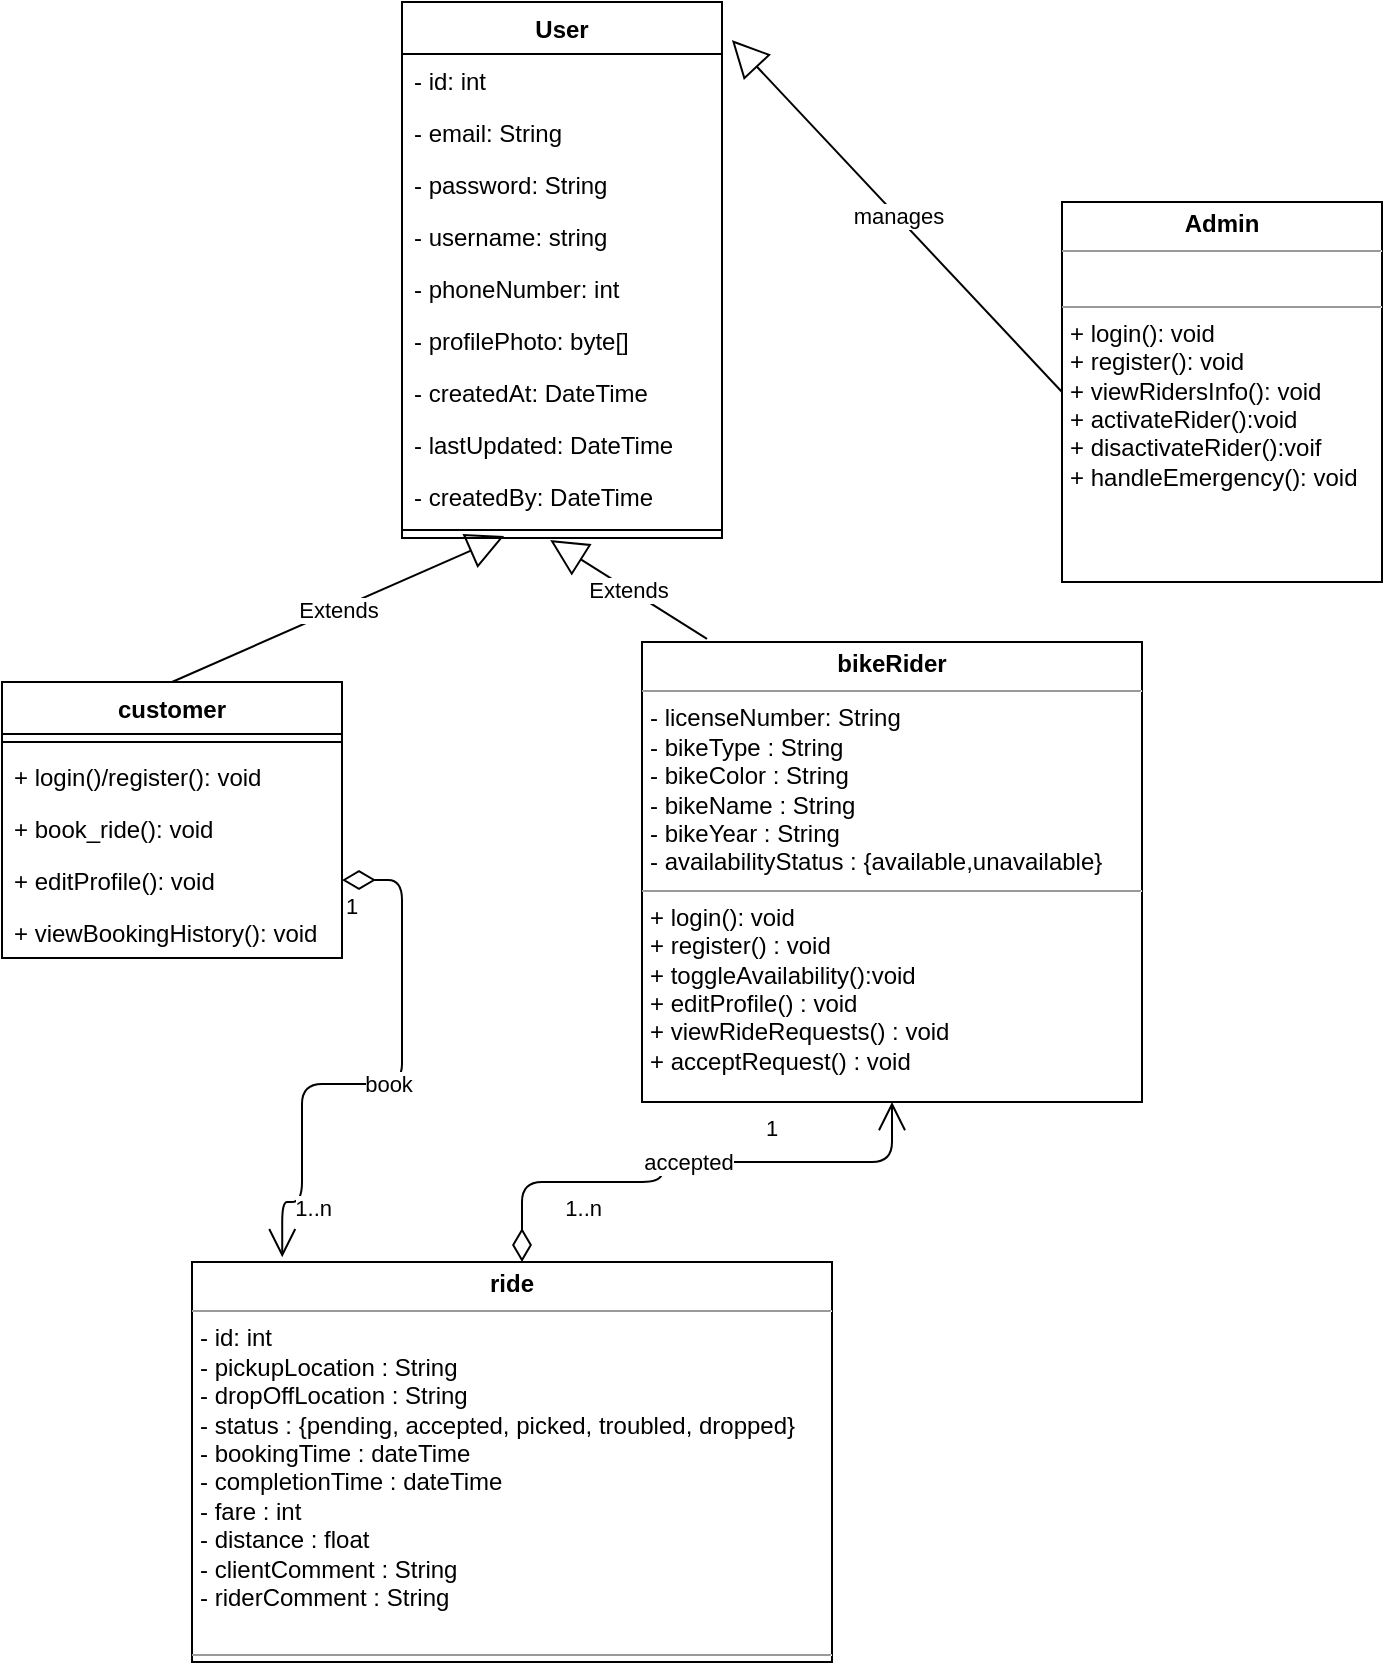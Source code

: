 <mxfile>
    <diagram id="V1gC5LxzogLf7IT3L62C" name="Page-1">
        <mxGraphModel dx="1097" dy="475" grid="1" gridSize="10" guides="1" tooltips="1" connect="1" arrows="1" fold="1" page="1" pageScale="1" pageWidth="850" pageHeight="1100" math="0" shadow="0">
            <root>
                <mxCell id="0"/>
                <mxCell id="1" parent="0"/>
                <mxCell id="6" value="User" style="swimlane;fontStyle=1;align=center;verticalAlign=top;childLayout=stackLayout;horizontal=1;startSize=26;horizontalStack=0;resizeParent=1;resizeParentMax=0;resizeLast=0;collapsible=1;marginBottom=0;" vertex="1" parent="1">
                    <mxGeometry x="210" y="40" width="160" height="268" as="geometry"/>
                </mxCell>
                <mxCell id="7" value="- id: int" style="text;strokeColor=none;fillColor=none;align=left;verticalAlign=top;spacingLeft=4;spacingRight=4;overflow=hidden;rotatable=0;points=[[0,0.5],[1,0.5]];portConstraint=eastwest;" vertex="1" parent="6">
                    <mxGeometry y="26" width="160" height="26" as="geometry"/>
                </mxCell>
                <mxCell id="12" value="- email: String" style="text;strokeColor=none;fillColor=none;align=left;verticalAlign=top;spacingLeft=4;spacingRight=4;overflow=hidden;rotatable=0;points=[[0,0.5],[1,0.5]];portConstraint=eastwest;" vertex="1" parent="6">
                    <mxGeometry y="52" width="160" height="26" as="geometry"/>
                </mxCell>
                <mxCell id="22" value="- password: String" style="text;strokeColor=none;fillColor=none;align=left;verticalAlign=top;spacingLeft=4;spacingRight=4;overflow=hidden;rotatable=0;points=[[0,0.5],[1,0.5]];portConstraint=eastwest;" vertex="1" parent="6">
                    <mxGeometry y="78" width="160" height="26" as="geometry"/>
                </mxCell>
                <mxCell id="13" value="- username: string" style="text;strokeColor=none;fillColor=none;align=left;verticalAlign=top;spacingLeft=4;spacingRight=4;overflow=hidden;rotatable=0;points=[[0,0.5],[1,0.5]];portConstraint=eastwest;" vertex="1" parent="6">
                    <mxGeometry y="104" width="160" height="26" as="geometry"/>
                </mxCell>
                <mxCell id="18" value="- phoneNumber: int" style="text;strokeColor=none;fillColor=none;align=left;verticalAlign=top;spacingLeft=4;spacingRight=4;overflow=hidden;rotatable=0;points=[[0,0.5],[1,0.5]];portConstraint=eastwest;" vertex="1" parent="6">
                    <mxGeometry y="130" width="160" height="26" as="geometry"/>
                </mxCell>
                <mxCell id="19" value="- profilePhoto: byte[]" style="text;strokeColor=none;fillColor=none;align=left;verticalAlign=top;spacingLeft=4;spacingRight=4;overflow=hidden;rotatable=0;points=[[0,0.5],[1,0.5]];portConstraint=eastwest;" vertex="1" parent="6">
                    <mxGeometry y="156" width="160" height="26" as="geometry"/>
                </mxCell>
                <mxCell id="21" value="- createdAt: DateTime" style="text;strokeColor=none;fillColor=none;align=left;verticalAlign=top;spacingLeft=4;spacingRight=4;overflow=hidden;rotatable=0;points=[[0,0.5],[1,0.5]];portConstraint=eastwest;" vertex="1" parent="6">
                    <mxGeometry y="182" width="160" height="26" as="geometry"/>
                </mxCell>
                <mxCell id="24" value="- lastUpdated: DateTime" style="text;strokeColor=none;fillColor=none;align=left;verticalAlign=top;spacingLeft=4;spacingRight=4;overflow=hidden;rotatable=0;points=[[0,0.5],[1,0.5]];portConstraint=eastwest;" vertex="1" parent="6">
                    <mxGeometry y="208" width="160" height="26" as="geometry"/>
                </mxCell>
                <mxCell id="23" value="- createdBy: DateTime" style="text;strokeColor=none;fillColor=none;align=left;verticalAlign=top;spacingLeft=4;spacingRight=4;overflow=hidden;rotatable=0;points=[[0,0.5],[1,0.5]];portConstraint=eastwest;" vertex="1" parent="6">
                    <mxGeometry y="234" width="160" height="26" as="geometry"/>
                </mxCell>
                <mxCell id="8" value="" style="line;strokeWidth=1;fillColor=none;align=left;verticalAlign=middle;spacingTop=-1;spacingLeft=3;spacingRight=3;rotatable=0;labelPosition=right;points=[];portConstraint=eastwest;strokeColor=inherit;" vertex="1" parent="6">
                    <mxGeometry y="260" width="160" height="8" as="geometry"/>
                </mxCell>
                <mxCell id="25" value="Extends" style="endArrow=block;endSize=16;endFill=0;html=1;entryX=0.319;entryY=1.269;entryDx=0;entryDy=0;entryPerimeter=0;exitX=0.5;exitY=0;exitDx=0;exitDy=0;" edge="1" parent="1" source="26" target="23">
                    <mxGeometry width="160" relative="1" as="geometry">
                        <mxPoint x="80" y="340" as="sourcePoint"/>
                        <mxPoint x="180" y="250" as="targetPoint"/>
                    </mxGeometry>
                </mxCell>
                <mxCell id="26" value="customer" style="swimlane;fontStyle=1;align=center;verticalAlign=top;childLayout=stackLayout;horizontal=1;startSize=26;horizontalStack=0;resizeParent=1;resizeParentMax=0;resizeLast=0;collapsible=1;marginBottom=0;" vertex="1" parent="1">
                    <mxGeometry x="10" y="380" width="170" height="138" as="geometry"/>
                </mxCell>
                <mxCell id="28" value="" style="line;strokeWidth=1;fillColor=none;align=left;verticalAlign=middle;spacingTop=-1;spacingLeft=3;spacingRight=3;rotatable=0;labelPosition=right;points=[];portConstraint=eastwest;strokeColor=inherit;" vertex="1" parent="26">
                    <mxGeometry y="26" width="170" height="8" as="geometry"/>
                </mxCell>
                <mxCell id="29" value="+ login()/register(): void" style="text;strokeColor=none;fillColor=none;align=left;verticalAlign=top;spacingLeft=4;spacingRight=4;overflow=hidden;rotatable=0;points=[[0,0.5],[1,0.5]];portConstraint=eastwest;" vertex="1" parent="26">
                    <mxGeometry y="34" width="170" height="26" as="geometry"/>
                </mxCell>
                <mxCell id="30" value="+ book_ride(): void" style="text;strokeColor=none;fillColor=none;align=left;verticalAlign=top;spacingLeft=4;spacingRight=4;overflow=hidden;rotatable=0;points=[[0,0.5],[1,0.5]];portConstraint=eastwest;" vertex="1" parent="26">
                    <mxGeometry y="60" width="170" height="26" as="geometry"/>
                </mxCell>
                <mxCell id="31" value="+ editProfile(): void" style="text;strokeColor=none;fillColor=none;align=left;verticalAlign=top;spacingLeft=4;spacingRight=4;overflow=hidden;rotatable=0;points=[[0,0.5],[1,0.5]];portConstraint=eastwest;" vertex="1" parent="26">
                    <mxGeometry y="86" width="170" height="26" as="geometry"/>
                </mxCell>
                <mxCell id="32" value="+ viewBookingHistory(): void" style="text;strokeColor=none;fillColor=none;align=left;verticalAlign=top;spacingLeft=4;spacingRight=4;overflow=hidden;rotatable=0;points=[[0,0.5],[1,0.5]];portConstraint=eastwest;" vertex="1" parent="26">
                    <mxGeometry y="112" width="170" height="26" as="geometry"/>
                </mxCell>
                <mxCell id="34" value="&lt;p style=&quot;margin:0px;margin-top:4px;text-align:center;&quot;&gt;&lt;b&gt;bikeRider&lt;/b&gt;&lt;/p&gt;&lt;hr size=&quot;1&quot;&gt;&lt;p style=&quot;margin:0px;margin-left:4px;&quot;&gt;- licenseNumber: String&lt;/p&gt;&lt;p style=&quot;margin:0px;margin-left:4px;&quot;&gt;- bikeType : String&lt;/p&gt;&lt;p style=&quot;margin:0px;margin-left:4px;&quot;&gt;- bikeColor : String&lt;/p&gt;&lt;p style=&quot;margin:0px;margin-left:4px;&quot;&gt;- bikeName : String&lt;/p&gt;&lt;p style=&quot;margin:0px;margin-left:4px;&quot;&gt;- bikeYear : String&lt;/p&gt;&lt;p style=&quot;margin:0px;margin-left:4px;&quot;&gt;- availabilityStatus : {available,unavailable}&lt;/p&gt;&lt;hr size=&quot;1&quot;&gt;&lt;p style=&quot;margin:0px;margin-left:4px;&quot;&gt;+ login(): void&lt;/p&gt;&lt;p style=&quot;margin:0px;margin-left:4px;&quot;&gt;+ register() : void&lt;/p&gt;&lt;p style=&quot;margin:0px;margin-left:4px;&quot;&gt;+ toggleAvailability():void&lt;/p&gt;&lt;p style=&quot;margin:0px;margin-left:4px;&quot;&gt;+ editProfile() : void&lt;/p&gt;&lt;p style=&quot;margin:0px;margin-left:4px;&quot;&gt;+ viewRideRequests() : void&lt;/p&gt;&lt;p style=&quot;margin:0px;margin-left:4px;&quot;&gt;+ acceptRequest() : void&lt;/p&gt;" style="verticalAlign=top;align=left;overflow=fill;fontSize=12;fontFamily=Helvetica;html=1;" vertex="1" parent="1">
                    <mxGeometry x="330" y="360" width="250" height="230" as="geometry"/>
                </mxCell>
                <mxCell id="35" value="Extends" style="endArrow=block;endSize=16;endFill=0;html=1;entryX=0.463;entryY=1.125;entryDx=0;entryDy=0;entryPerimeter=0;exitX=0.13;exitY=-0.007;exitDx=0;exitDy=0;exitPerimeter=0;" edge="1" parent="1" source="34" target="8">
                    <mxGeometry width="160" relative="1" as="geometry">
                        <mxPoint x="90" y="370" as="sourcePoint"/>
                        <mxPoint x="161.04" y="306.994" as="targetPoint"/>
                    </mxGeometry>
                </mxCell>
                <mxCell id="36" value="&lt;p style=&quot;margin:0px;margin-top:4px;text-align:center;&quot;&gt;&lt;b&gt;ride&lt;/b&gt;&lt;/p&gt;&lt;hr size=&quot;1&quot;&gt;&lt;p style=&quot;margin:0px;margin-left:4px;&quot;&gt;- id: int&lt;/p&gt;&lt;p style=&quot;margin:0px;margin-left:4px;&quot;&gt;- pickupLocation : String&lt;/p&gt;&lt;p style=&quot;margin:0px;margin-left:4px;&quot;&gt;- dropOffLocation : String&lt;/p&gt;&lt;p style=&quot;margin:0px;margin-left:4px;&quot;&gt;- status : {pending, accepted, picked, troubled, dropped}&lt;/p&gt;&lt;p style=&quot;margin:0px;margin-left:4px;&quot;&gt;- bookingTime : dateTime&lt;/p&gt;&lt;p style=&quot;margin:0px;margin-left:4px;&quot;&gt;- completionTime : dateTime&lt;/p&gt;&lt;p style=&quot;margin:0px;margin-left:4px;&quot;&gt;- fare : int&lt;/p&gt;&lt;p style=&quot;margin:0px;margin-left:4px;&quot;&gt;- distance : float&lt;/p&gt;&lt;p style=&quot;margin:0px;margin-left:4px;&quot;&gt;- clientComment : String&lt;/p&gt;&lt;p style=&quot;margin:0px;margin-left:4px;&quot;&gt;- riderComment : String&lt;/p&gt;&lt;span style=&quot;color: rgba(0, 0, 0, 0); font-family: monospace; font-size: 0px;&quot;&gt;%3CmxGraphModel%3E%3Croot%3E%3CmxCell%20id%3D%220%22%2F%3E%3CmxCell%20id%3D%221%22%20parent%3D%220%22%2F%3E%3CmxCell%20id%3D%222%22%20value%3D%22book%22%20style%3D%22endArrow%3Dopen%3Bhtml%3D1%3BendSize%3D12%3BstartArrow%3DdiamondThin%3BstartSize%3D14%3BstartFill%3D0%3BedgeStyle%3DorthogonalEdgeStyle%3BexitX%3D1%3BexitY%3D0.5%3BexitDx%3D0%3BexitDy%3D0%3BentryX%3D0.141%3BentryY%3D-0.012%3BentryDx%3D0%3BentryDy%3D0%3BentryPerimeter%3D0%3B%22%20edge%3D%221%22%20parent%3D%221%22%3E%3CmxGeometry%20relative%3D%221%22%20as%3D%22geometry%22%3E%3CmxPoint%20x%3D%22180%22%20y%3D%22479%22%20as%3D%22sourcePoint%22%2F%3E%3CmxPoint%20x%3D%22125.12%22%20y%3D%22667.96%22%20as%3D%22targetPoint%22%2F%3E%3CArray%20as%3D%22points%22%3E%3CmxPoint%20x%3D%22210%22%20y%3D%22479%22%2F%3E%3CmxPoint%20x%3D%22210%22%20y%3D%22581%22%2F%3E%3CmxPoint%20x%3D%22125%22%20y%3D%22581%22%2F%3E%3C%2FArray%3E%3C%2FmxGeometry%3E%3C%2FmxCell%3E%3CmxCell%20id%3D%223%22%20value%3D%221%22%20style%3D%22edgeLabel%3Bresizable%3D0%3Bhtml%3D1%3Balign%3Dleft%3BverticalAlign%3Dtop%3B%22%20connectable%3D%220%22%20vertex%3D%221%22%20parent%3D%222%22%3E%3CmxGeometry%20x%3D%22-1%22%20relative%3D%221%22%20as%3D%22geometry%22%2F%3E%3C%2FmxCell%3E%3CmxCell%20id%3D%224%22%20value%3D%221..n%22%20style%3D%22edgeLabel%3Bresizable%3D0%3Bhtml%3D1%3Balign%3Dright%3BverticalAlign%3Dtop%3B%22%20connectable%3D%220%22%20vertex%3D%221%22%20parent%3D%222%22%3E%3CmxGeometry%20x%3D%221%22%20relative%3D%221%22%20as%3D%22geometry%22%3E%3CmxPoint%20x%3D%2225%22%20y%3D%22-38%22%20as%3D%22offset%22%2F%3E%3C%2FmxGeometry%3E%3C%2FmxCell%3E%3C%2Froot%3E%3C%2FmxGraphModel%3E&lt;/span&gt;&lt;span style=&quot;color: rgba(0, 0, 0, 0); font-family: monospace; font-size: 0px;&quot;&gt;%3CmxGraphModel%3E%3Croot%3E%3CmxCell%20id%3D%220%22%2F%3E%3CmxCell%20id%3D%221%22%20parent%3D%220%22%2F%3E%3CmxCell%20id%3D%222%22%20value%3D%22book%22%20style%3D%22endArrow%3Dopen%3Bhtml%3D1%3BendSize%3D12%3BstartArrow%3DdiamondThin%3BstartSize%3D14%3BstartFill%3D0%3BedgeStyle%3DorthogonalEdgeStyle%3BexitX%3D1%3BexitY%3D0.5%3BexitDx%3D0%3BexitDy%3D0%3BentryX%3D0.141%3BentryY%3D-0.012%3BentryDx%3D0%3BentryDy%3D0%3BentryPerimeter%3D0%3B%22%20edge%3D%221%22%20parent%3D%221%22%3E%3CmxGeometry%20relative%3D%221%22%20as%3D%22geometry%22%3E%3CmxPoint%20x%3D%22180%22%20y%3D%22479%22%20as%3D%22sourcePoint%22%2F%3E%3CmxPoint%20x%3D%22125.12%22%20y%3D%22667.96%22%20as%3D%22targetPoint%22%2F%3E%3CArray%20as%3D%22points%22%3E%3CmxPoint%20x%3D%22210%22%20y%3D%22479%22%2F%3E%3CmxPoint%20x%3D%22210%22%20y%3D%22581%22%2F%3E%3CmxPoint%20x%3D%22125%22%20y%3D%22581%22%2F%3E%3C%2FArray%3E%3C%2FmxGeometry%3E%3C%2FmxCell%3E%3CmxCell%20id%3D%223%22%20value%3D%221%22%20style%3D%22edgeLabel%3Bresizable%3D0%3Bhtml%3D1%3Balign%3Dleft%3BverticalAlign%3Dtop%3B%22%20connectable%3D%220%22%20vertex%3D%221%22%20parent%3D%222%22%3E%3CmxGeometry%20x%3D%22-1%22%20relative%3D%221%22%20as%3D%22geometry%22%2F%3E%3C%2FmxCell%3E%3CmxCell%20id%3D%224%22%20value%3D%221..n%22%20style%3D%22edgeLabel%3Bresizable%3D0%3Bhtml%3D1%3Balign%3Dright%3BverticalAlign%3Dtop%3B%22%20connectable%3D%220%22%20vertex%3D%221%22%20parent%3D%222%22%3E%3CmxGeometry%20x%3D%221%22%20relative%3D%221%22%20as%3D%22geometry%22%3E%3CmxPoint%20x%3D%2225%22%20y%3D%22-38%22%20as%3D%22offset%22%2F%3E%3C%2FmxGeometry%3E%3C%2FmxCell%3E%3C%2Froot%3E%3C%2FmxGraphModel%3E&lt;/span&gt;&lt;hr size=&quot;1&quot;&gt;&lt;p style=&quot;margin:0px;margin-left:4px;&quot;&gt;&lt;br&gt;&lt;/p&gt;" style="verticalAlign=top;align=left;overflow=fill;fontSize=12;fontFamily=Helvetica;html=1;" vertex="1" parent="1">
                    <mxGeometry x="105" y="670" width="320" height="200" as="geometry"/>
                </mxCell>
                <mxCell id="54" value="book" style="endArrow=open;html=1;endSize=12;startArrow=diamondThin;startSize=14;startFill=0;edgeStyle=orthogonalEdgeStyle;exitX=1;exitY=0.5;exitDx=0;exitDy=0;entryX=0.141;entryY=-0.012;entryDx=0;entryDy=0;entryPerimeter=0;" edge="1" parent="1" source="31" target="36">
                    <mxGeometry relative="1" as="geometry">
                        <mxPoint x="280" y="580" as="sourcePoint"/>
                        <mxPoint x="440" y="580" as="targetPoint"/>
                        <Array as="points">
                            <mxPoint x="210" y="479"/>
                            <mxPoint x="210" y="581"/>
                            <mxPoint x="160" y="581"/>
                            <mxPoint x="160" y="640"/>
                            <mxPoint x="150" y="640"/>
                        </Array>
                    </mxGeometry>
                </mxCell>
                <mxCell id="55" value="1" style="edgeLabel;resizable=0;html=1;align=left;verticalAlign=top;" connectable="0" vertex="1" parent="54">
                    <mxGeometry x="-1" relative="1" as="geometry"/>
                </mxCell>
                <mxCell id="56" value="1..n" style="edgeLabel;resizable=0;html=1;align=right;verticalAlign=top;" connectable="0" vertex="1" parent="54">
                    <mxGeometry x="1" relative="1" as="geometry">
                        <mxPoint x="25" y="-38" as="offset"/>
                    </mxGeometry>
                </mxCell>
                <mxCell id="57" value="accepted" style="endArrow=open;html=1;endSize=12;startArrow=diamondThin;startSize=14;startFill=0;edgeStyle=orthogonalEdgeStyle;entryX=0.5;entryY=1;entryDx=0;entryDy=0;" edge="1" parent="1" target="34">
                    <mxGeometry relative="1" as="geometry">
                        <mxPoint x="270" y="670" as="sourcePoint"/>
                        <mxPoint x="450.02" y="698.96" as="targetPoint"/>
                        <Array as="points">
                            <mxPoint x="270" y="630"/>
                            <mxPoint x="340" y="630"/>
                            <mxPoint x="340" y="620"/>
                            <mxPoint x="455" y="620"/>
                        </Array>
                    </mxGeometry>
                </mxCell>
                <mxCell id="58" value="1" style="edgeLabel;resizable=0;html=1;align=left;verticalAlign=top;" connectable="0" vertex="1" parent="57">
                    <mxGeometry x="-1" relative="1" as="geometry">
                        <mxPoint x="120" y="-80" as="offset"/>
                    </mxGeometry>
                </mxCell>
                <mxCell id="59" value="1..n" style="edgeLabel;resizable=0;html=1;align=right;verticalAlign=top;" connectable="0" vertex="1" parent="57">
                    <mxGeometry x="1" relative="1" as="geometry">
                        <mxPoint x="-145" y="40" as="offset"/>
                    </mxGeometry>
                </mxCell>
                <mxCell id="69" value="&lt;p style=&quot;margin:0px;margin-top:4px;text-align:center;&quot;&gt;&lt;b&gt;Admin&lt;/b&gt;&lt;/p&gt;&lt;hr size=&quot;1&quot;&gt;&lt;p style=&quot;margin:0px;margin-left:4px;&quot;&gt;&lt;br&gt;&lt;/p&gt;&lt;hr size=&quot;1&quot;&gt;&lt;p style=&quot;margin:0px;margin-left:4px;&quot;&gt;+ login(): void&lt;/p&gt;&lt;p style=&quot;margin:0px;margin-left:4px;&quot;&gt;+ register(): void&lt;/p&gt;&lt;p style=&quot;margin:0px;margin-left:4px;&quot;&gt;+ viewRidersInfo(): void&lt;/p&gt;&lt;p style=&quot;margin:0px;margin-left:4px;&quot;&gt;+ activateRider():void&lt;/p&gt;&lt;p style=&quot;margin:0px;margin-left:4px;&quot;&gt;+ disactivateRider():voif&lt;/p&gt;&lt;p style=&quot;margin:0px;margin-left:4px;&quot;&gt;+ handleEmergency(): void&lt;/p&gt;" style="verticalAlign=top;align=left;overflow=fill;fontSize=12;fontFamily=Helvetica;html=1;" vertex="1" parent="1">
                    <mxGeometry x="540" y="140" width="160" height="190" as="geometry"/>
                </mxCell>
                <mxCell id="70" value="manages" style="endArrow=block;endSize=16;endFill=0;html=1;entryX=1.031;entryY=0.071;entryDx=0;entryDy=0;entryPerimeter=0;exitX=0;exitY=0.5;exitDx=0;exitDy=0;" edge="1" parent="1" source="69" target="6">
                    <mxGeometry width="160" relative="1" as="geometry">
                        <mxPoint x="480" y="260" as="sourcePoint"/>
                        <mxPoint x="560" y="210" as="targetPoint"/>
                    </mxGeometry>
                </mxCell>
            </root>
        </mxGraphModel>
    </diagram>
</mxfile>